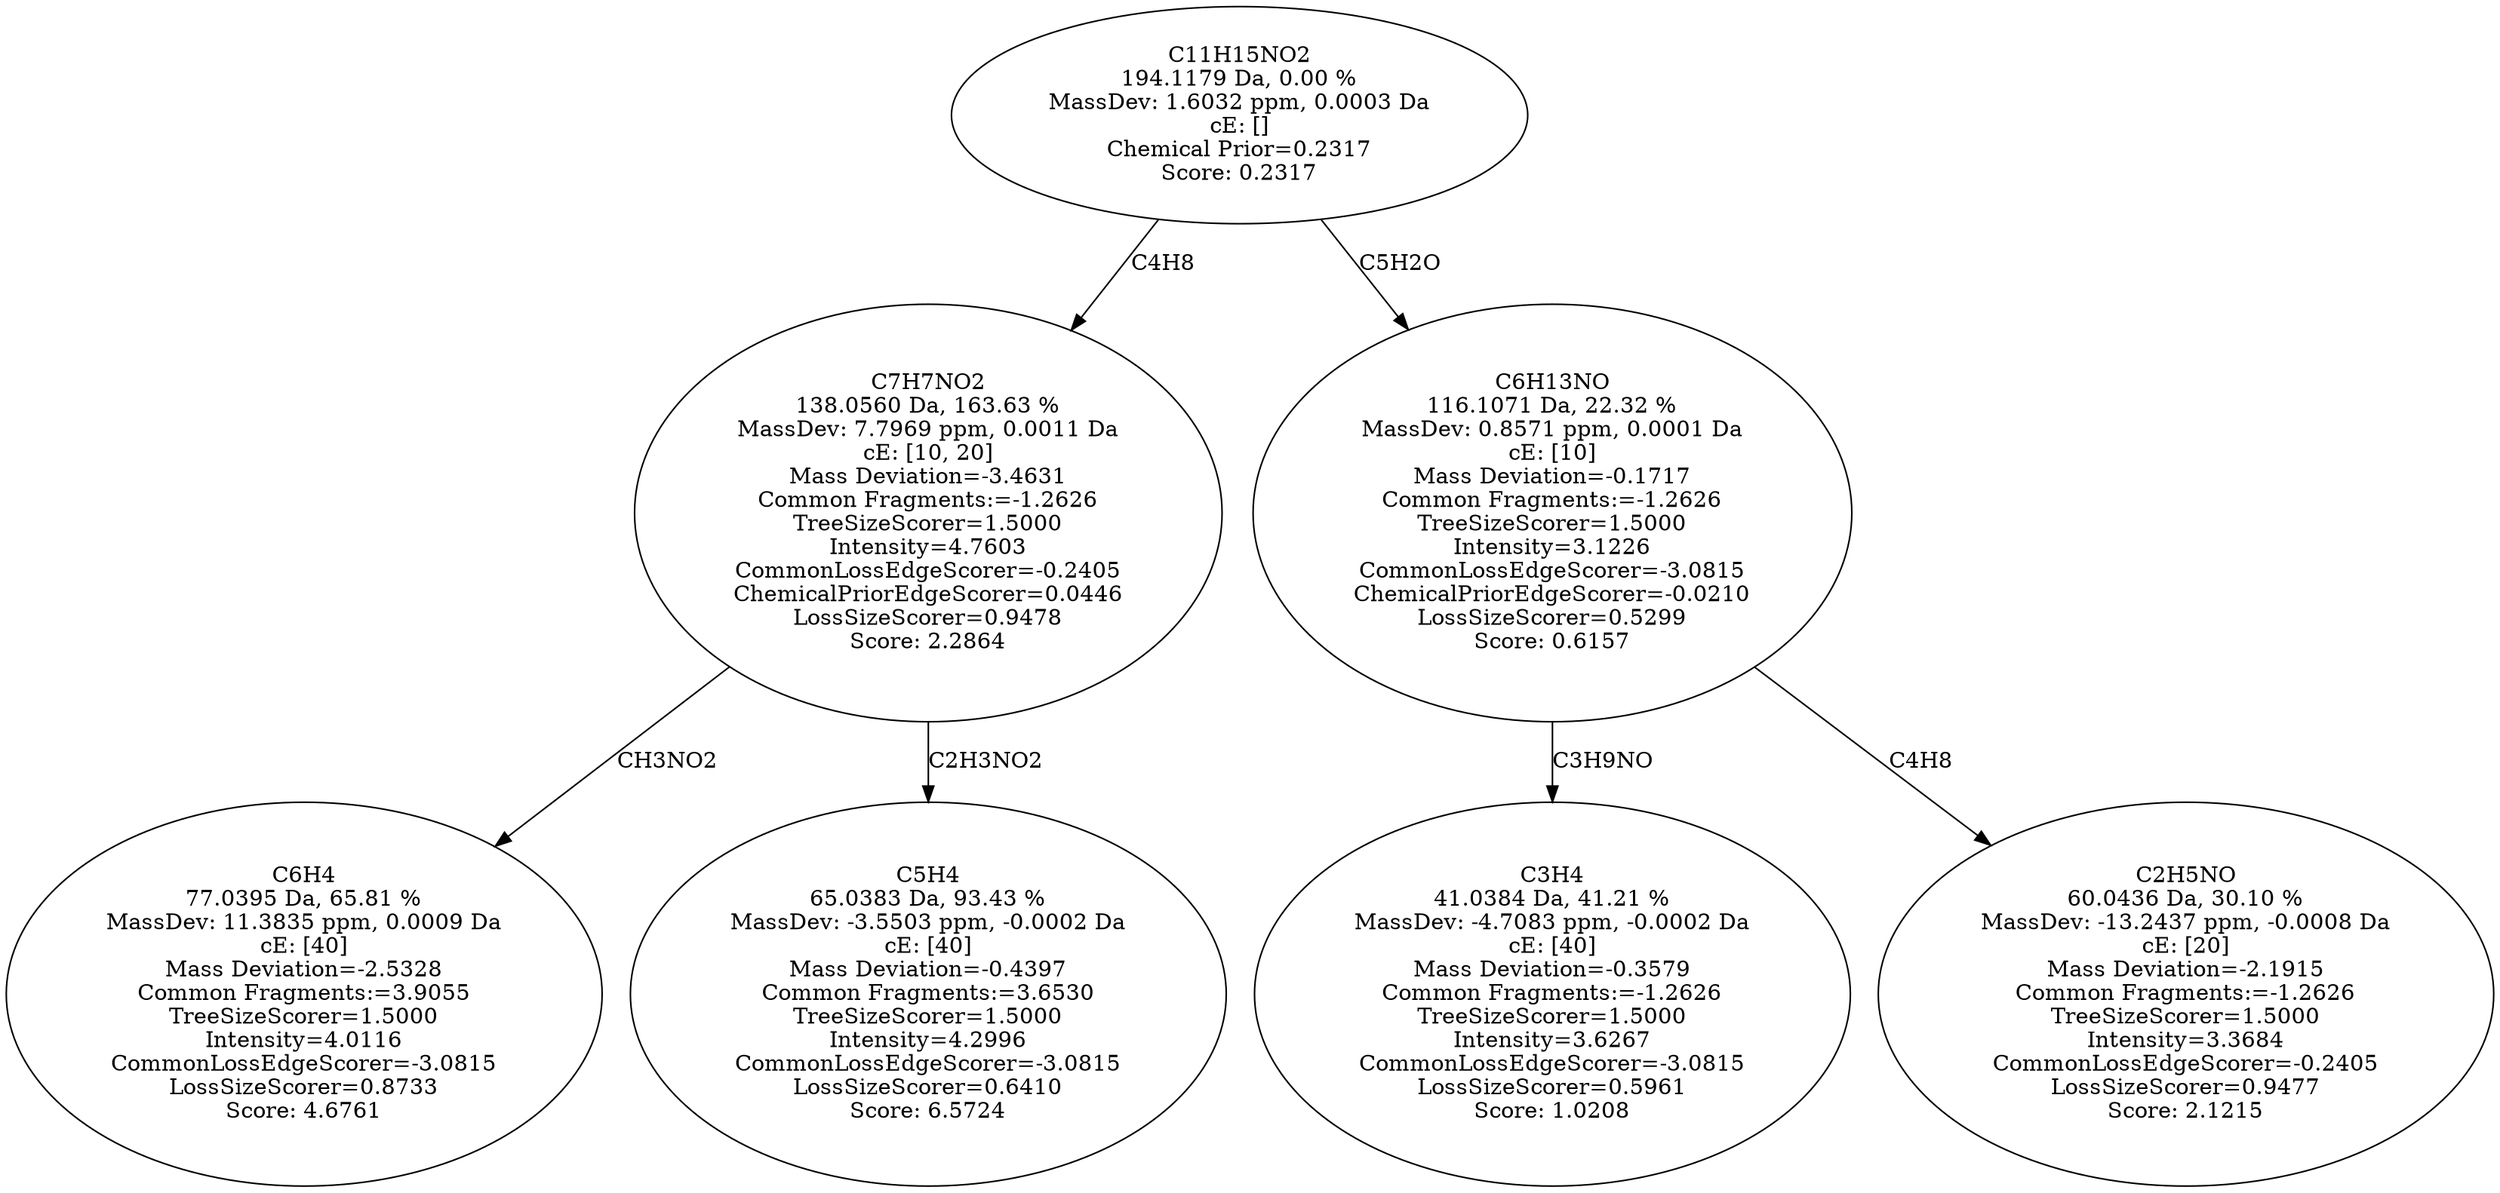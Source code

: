 strict digraph {
v1 [label="C6H4\n77.0395 Da, 65.81 %\nMassDev: 11.3835 ppm, 0.0009 Da\ncE: [40]\nMass Deviation=-2.5328\nCommon Fragments:=3.9055\nTreeSizeScorer=1.5000\nIntensity=4.0116\nCommonLossEdgeScorer=-3.0815\nLossSizeScorer=0.8733\nScore: 4.6761"];
v2 [label="C5H4\n65.0383 Da, 93.43 %\nMassDev: -3.5503 ppm, -0.0002 Da\ncE: [40]\nMass Deviation=-0.4397\nCommon Fragments:=3.6530\nTreeSizeScorer=1.5000\nIntensity=4.2996\nCommonLossEdgeScorer=-3.0815\nLossSizeScorer=0.6410\nScore: 6.5724"];
v3 [label="C7H7NO2\n138.0560 Da, 163.63 %\nMassDev: 7.7969 ppm, 0.0011 Da\ncE: [10, 20]\nMass Deviation=-3.4631\nCommon Fragments:=-1.2626\nTreeSizeScorer=1.5000\nIntensity=4.7603\nCommonLossEdgeScorer=-0.2405\nChemicalPriorEdgeScorer=0.0446\nLossSizeScorer=0.9478\nScore: 2.2864"];
v4 [label="C3H4\n41.0384 Da, 41.21 %\nMassDev: -4.7083 ppm, -0.0002 Da\ncE: [40]\nMass Deviation=-0.3579\nCommon Fragments:=-1.2626\nTreeSizeScorer=1.5000\nIntensity=3.6267\nCommonLossEdgeScorer=-3.0815\nLossSizeScorer=0.5961\nScore: 1.0208"];
v5 [label="C2H5NO\n60.0436 Da, 30.10 %\nMassDev: -13.2437 ppm, -0.0008 Da\ncE: [20]\nMass Deviation=-2.1915\nCommon Fragments:=-1.2626\nTreeSizeScorer=1.5000\nIntensity=3.3684\nCommonLossEdgeScorer=-0.2405\nLossSizeScorer=0.9477\nScore: 2.1215"];
v6 [label="C6H13NO\n116.1071 Da, 22.32 %\nMassDev: 0.8571 ppm, 0.0001 Da\ncE: [10]\nMass Deviation=-0.1717\nCommon Fragments:=-1.2626\nTreeSizeScorer=1.5000\nIntensity=3.1226\nCommonLossEdgeScorer=-3.0815\nChemicalPriorEdgeScorer=-0.0210\nLossSizeScorer=0.5299\nScore: 0.6157"];
v7 [label="C11H15NO2\n194.1179 Da, 0.00 %\nMassDev: 1.6032 ppm, 0.0003 Da\ncE: []\nChemical Prior=0.2317\nScore: 0.2317"];
v3 -> v1 [label="CH3NO2"];
v3 -> v2 [label="C2H3NO2"];
v7 -> v3 [label="C4H8"];
v6 -> v4 [label="C3H9NO"];
v6 -> v5 [label="C4H8"];
v7 -> v6 [label="C5H2O"];
}